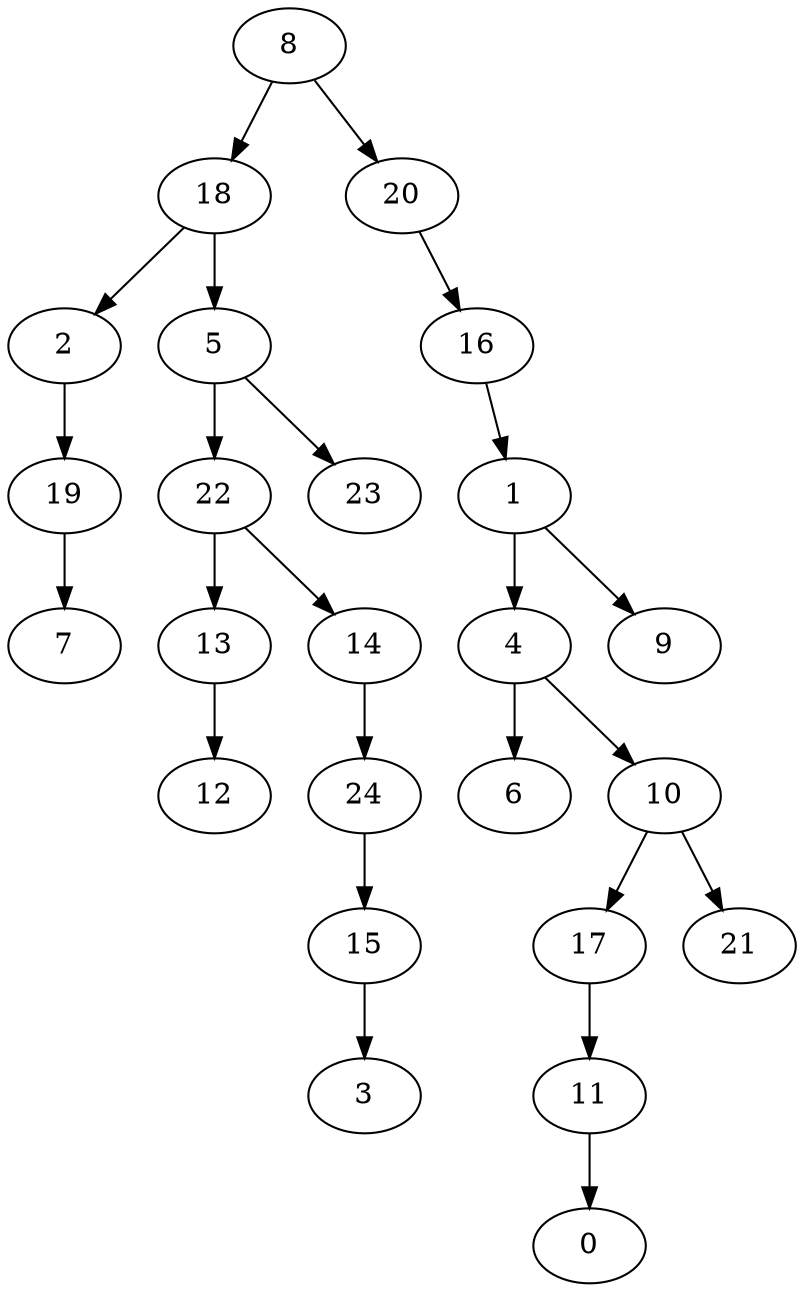 strict digraph "" {
	1 -> 4;
	1 -> 9;
	2 -> 19;
	4 -> 6;
	4 -> 10;
	5 -> 22;
	5 -> 23;
	8 -> 18;
	8 -> 20;
	10 -> 17;
	10 -> 21;
	11 -> 0;
	13 -> 12;
	14 -> 24;
	15 -> 3;
	16 -> 1;
	17 -> 11;
	18 -> 2;
	18 -> 5;
	19 -> 7;
	20 -> 16;
	22 -> 13;
	22 -> 14;
	24 -> 15;
}
